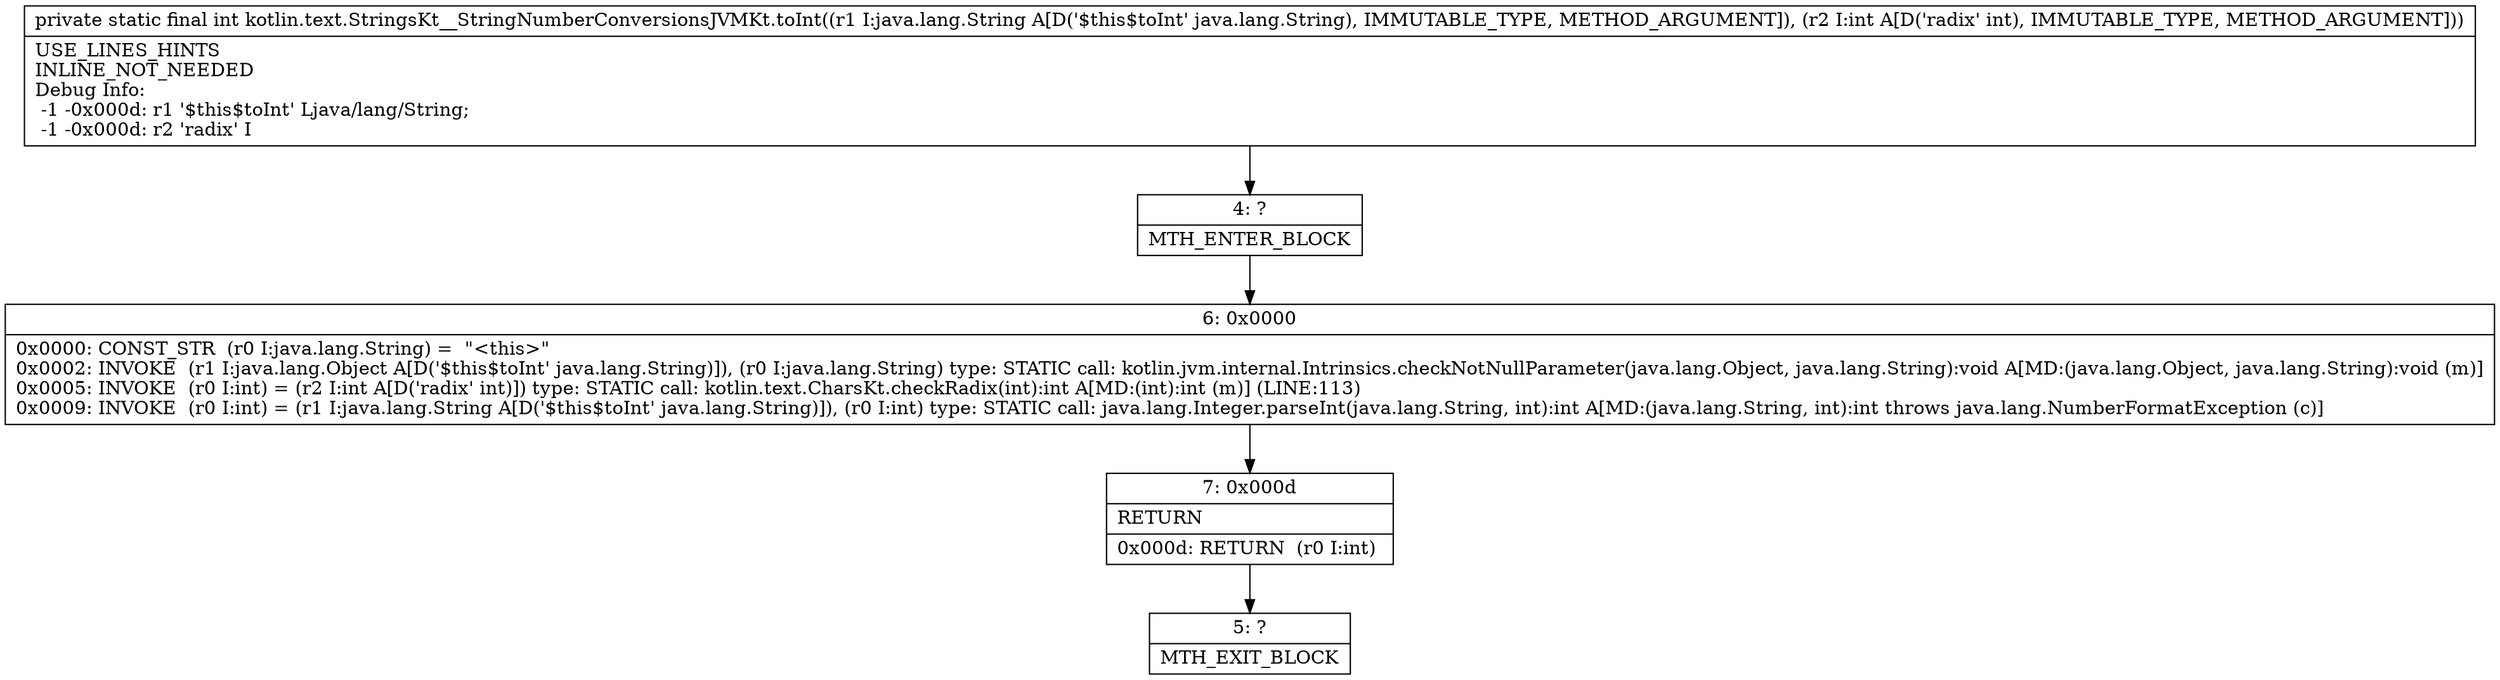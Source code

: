 digraph "CFG forkotlin.text.StringsKt__StringNumberConversionsJVMKt.toInt(Ljava\/lang\/String;I)I" {
Node_4 [shape=record,label="{4\:\ ?|MTH_ENTER_BLOCK\l}"];
Node_6 [shape=record,label="{6\:\ 0x0000|0x0000: CONST_STR  (r0 I:java.lang.String) =  \"\<this\>\" \l0x0002: INVOKE  (r1 I:java.lang.Object A[D('$this$toInt' java.lang.String)]), (r0 I:java.lang.String) type: STATIC call: kotlin.jvm.internal.Intrinsics.checkNotNullParameter(java.lang.Object, java.lang.String):void A[MD:(java.lang.Object, java.lang.String):void (m)]\l0x0005: INVOKE  (r0 I:int) = (r2 I:int A[D('radix' int)]) type: STATIC call: kotlin.text.CharsKt.checkRadix(int):int A[MD:(int):int (m)] (LINE:113)\l0x0009: INVOKE  (r0 I:int) = (r1 I:java.lang.String A[D('$this$toInt' java.lang.String)]), (r0 I:int) type: STATIC call: java.lang.Integer.parseInt(java.lang.String, int):int A[MD:(java.lang.String, int):int throws java.lang.NumberFormatException (c)]\l}"];
Node_7 [shape=record,label="{7\:\ 0x000d|RETURN\l|0x000d: RETURN  (r0 I:int) \l}"];
Node_5 [shape=record,label="{5\:\ ?|MTH_EXIT_BLOCK\l}"];
MethodNode[shape=record,label="{private static final int kotlin.text.StringsKt__StringNumberConversionsJVMKt.toInt((r1 I:java.lang.String A[D('$this$toInt' java.lang.String), IMMUTABLE_TYPE, METHOD_ARGUMENT]), (r2 I:int A[D('radix' int), IMMUTABLE_TYPE, METHOD_ARGUMENT]))  | USE_LINES_HINTS\lINLINE_NOT_NEEDED\lDebug Info:\l  \-1 \-0x000d: r1 '$this$toInt' Ljava\/lang\/String;\l  \-1 \-0x000d: r2 'radix' I\l}"];
MethodNode -> Node_4;Node_4 -> Node_6;
Node_6 -> Node_7;
Node_7 -> Node_5;
}

